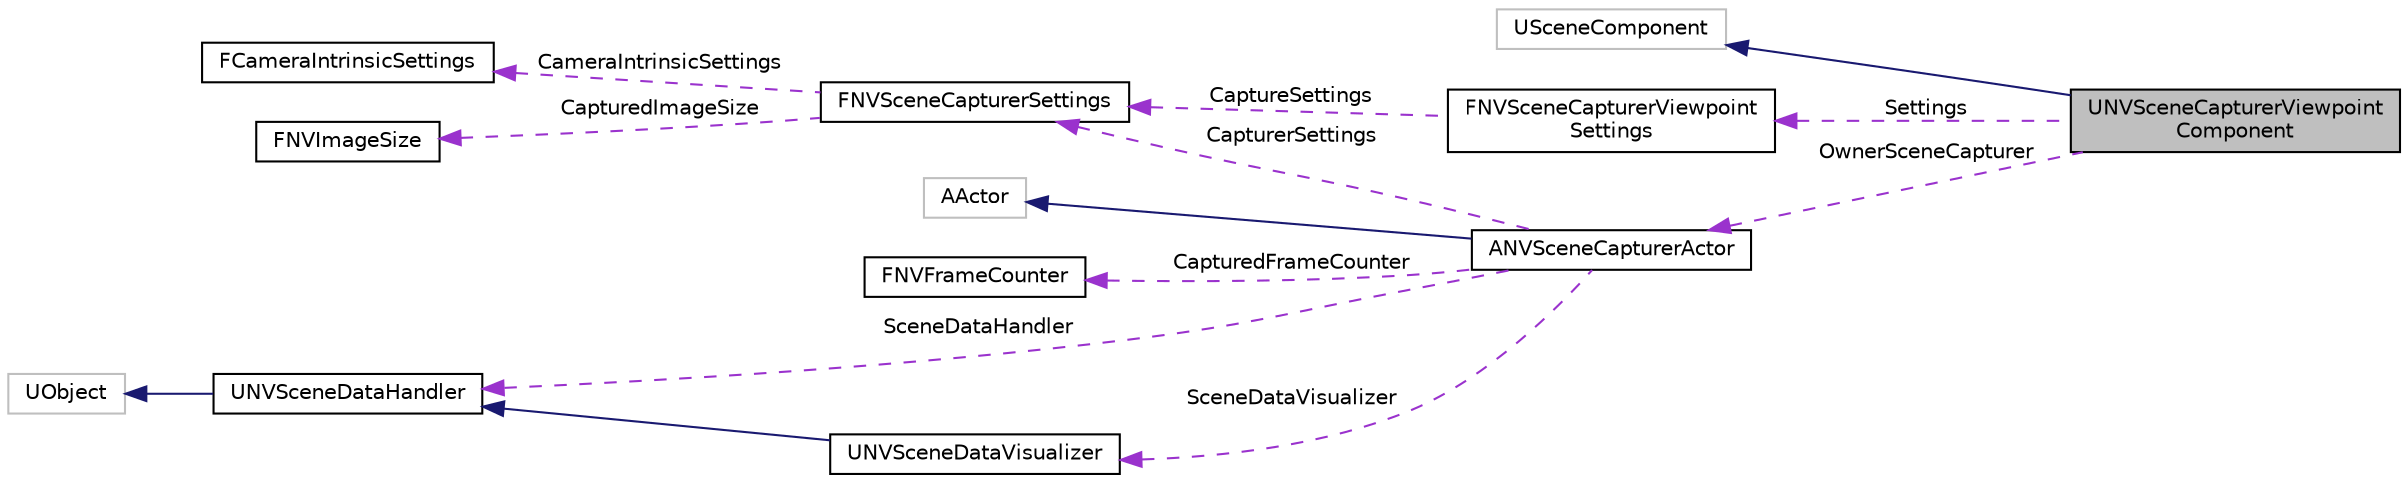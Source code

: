 digraph "UNVSceneCapturerViewpointComponent"
{
  edge [fontname="Helvetica",fontsize="10",labelfontname="Helvetica",labelfontsize="10"];
  node [fontname="Helvetica",fontsize="10",shape=record];
  rankdir="LR";
  Node1 [label="UNVSceneCapturerViewpoint\lComponent",height=0.2,width=0.4,color="black", fillcolor="grey75", style="filled", fontcolor="black"];
  Node2 -> Node1 [dir="back",color="midnightblue",fontsize="10",style="solid",fontname="Helvetica"];
  Node2 [label="USceneComponent",height=0.2,width=0.4,color="grey75", fillcolor="white", style="filled"];
  Node3 -> Node1 [dir="back",color="darkorchid3",fontsize="10",style="dashed",label=" OwnerSceneCapturer" ,fontname="Helvetica"];
  Node3 [label="ANVSceneCapturerActor",height=0.2,width=0.4,color="black", fillcolor="white", style="filled",URL="$class_a_n_v_scene_capturer_actor.html",tooltip="The scene exporter actor. "];
  Node4 -> Node3 [dir="back",color="midnightblue",fontsize="10",style="solid",fontname="Helvetica"];
  Node4 [label="AActor",height=0.2,width=0.4,color="grey75", fillcolor="white", style="filled"];
  Node5 -> Node3 [dir="back",color="darkorchid3",fontsize="10",style="dashed",label=" CapturerSettings" ,fontname="Helvetica"];
  Node5 [label="FNVSceneCapturerSettings",height=0.2,width=0.4,color="black", fillcolor="white", style="filled",URL="$struct_f_n_v_scene_capturer_settings.html"];
  Node6 -> Node5 [dir="back",color="darkorchid3",fontsize="10",style="dashed",label=" CameraIntrinsicSettings" ,fontname="Helvetica"];
  Node6 [label="FCameraIntrinsicSettings",height=0.2,width=0.4,color="black", fillcolor="white", style="filled",URL="$struct_f_camera_intrinsic_settings.html"];
  Node7 -> Node5 [dir="back",color="darkorchid3",fontsize="10",style="dashed",label=" CapturedImageSize" ,fontname="Helvetica"];
  Node7 [label="FNVImageSize",height=0.2,width=0.4,color="black", fillcolor="white", style="filled",URL="$struct_f_n_v_image_size.html"];
  Node8 -> Node3 [dir="back",color="darkorchid3",fontsize="10",style="dashed",label=" SceneDataVisualizer" ,fontname="Helvetica"];
  Node8 [label="UNVSceneDataVisualizer",height=0.2,width=0.4,color="black", fillcolor="white", style="filled",URL="$class_u_n_v_scene_data_visualizer.html",tooltip="NVSceneDataVisualizer - visualize all the captured data (image buffer and object annotation info) usi..."];
  Node9 -> Node8 [dir="back",color="midnightblue",fontsize="10",style="solid",fontname="Helvetica"];
  Node9 [label="UNVSceneDataHandler",height=0.2,width=0.4,color="black", fillcolor="white", style="filled",URL="$class_u_n_v_scene_data_handler.html",tooltip="Base interface for serializing/visualizing captured pixel and annotation data. "];
  Node10 -> Node9 [dir="back",color="midnightblue",fontsize="10",style="solid",fontname="Helvetica"];
  Node10 [label="UObject",height=0.2,width=0.4,color="grey75", fillcolor="white", style="filled"];
  Node9 -> Node3 [dir="back",color="darkorchid3",fontsize="10",style="dashed",label=" SceneDataHandler" ,fontname="Helvetica"];
  Node11 -> Node3 [dir="back",color="darkorchid3",fontsize="10",style="dashed",label=" CapturedFrameCounter" ,fontname="Helvetica"];
  Node11 [label="FNVFrameCounter",height=0.2,width=0.4,color="black", fillcolor="white", style="filled",URL="$struct_f_n_v_frame_counter.html"];
  Node12 -> Node1 [dir="back",color="darkorchid3",fontsize="10",style="dashed",label=" Settings" ,fontname="Helvetica"];
  Node12 [label="FNVSceneCapturerViewpoint\lSettings",height=0.2,width=0.4,color="black", fillcolor="white", style="filled",URL="$struct_f_n_v_scene_capturer_viewpoint_settings.html"];
  Node5 -> Node12 [dir="back",color="darkorchid3",fontsize="10",style="dashed",label=" CaptureSettings" ,fontname="Helvetica"];
}
